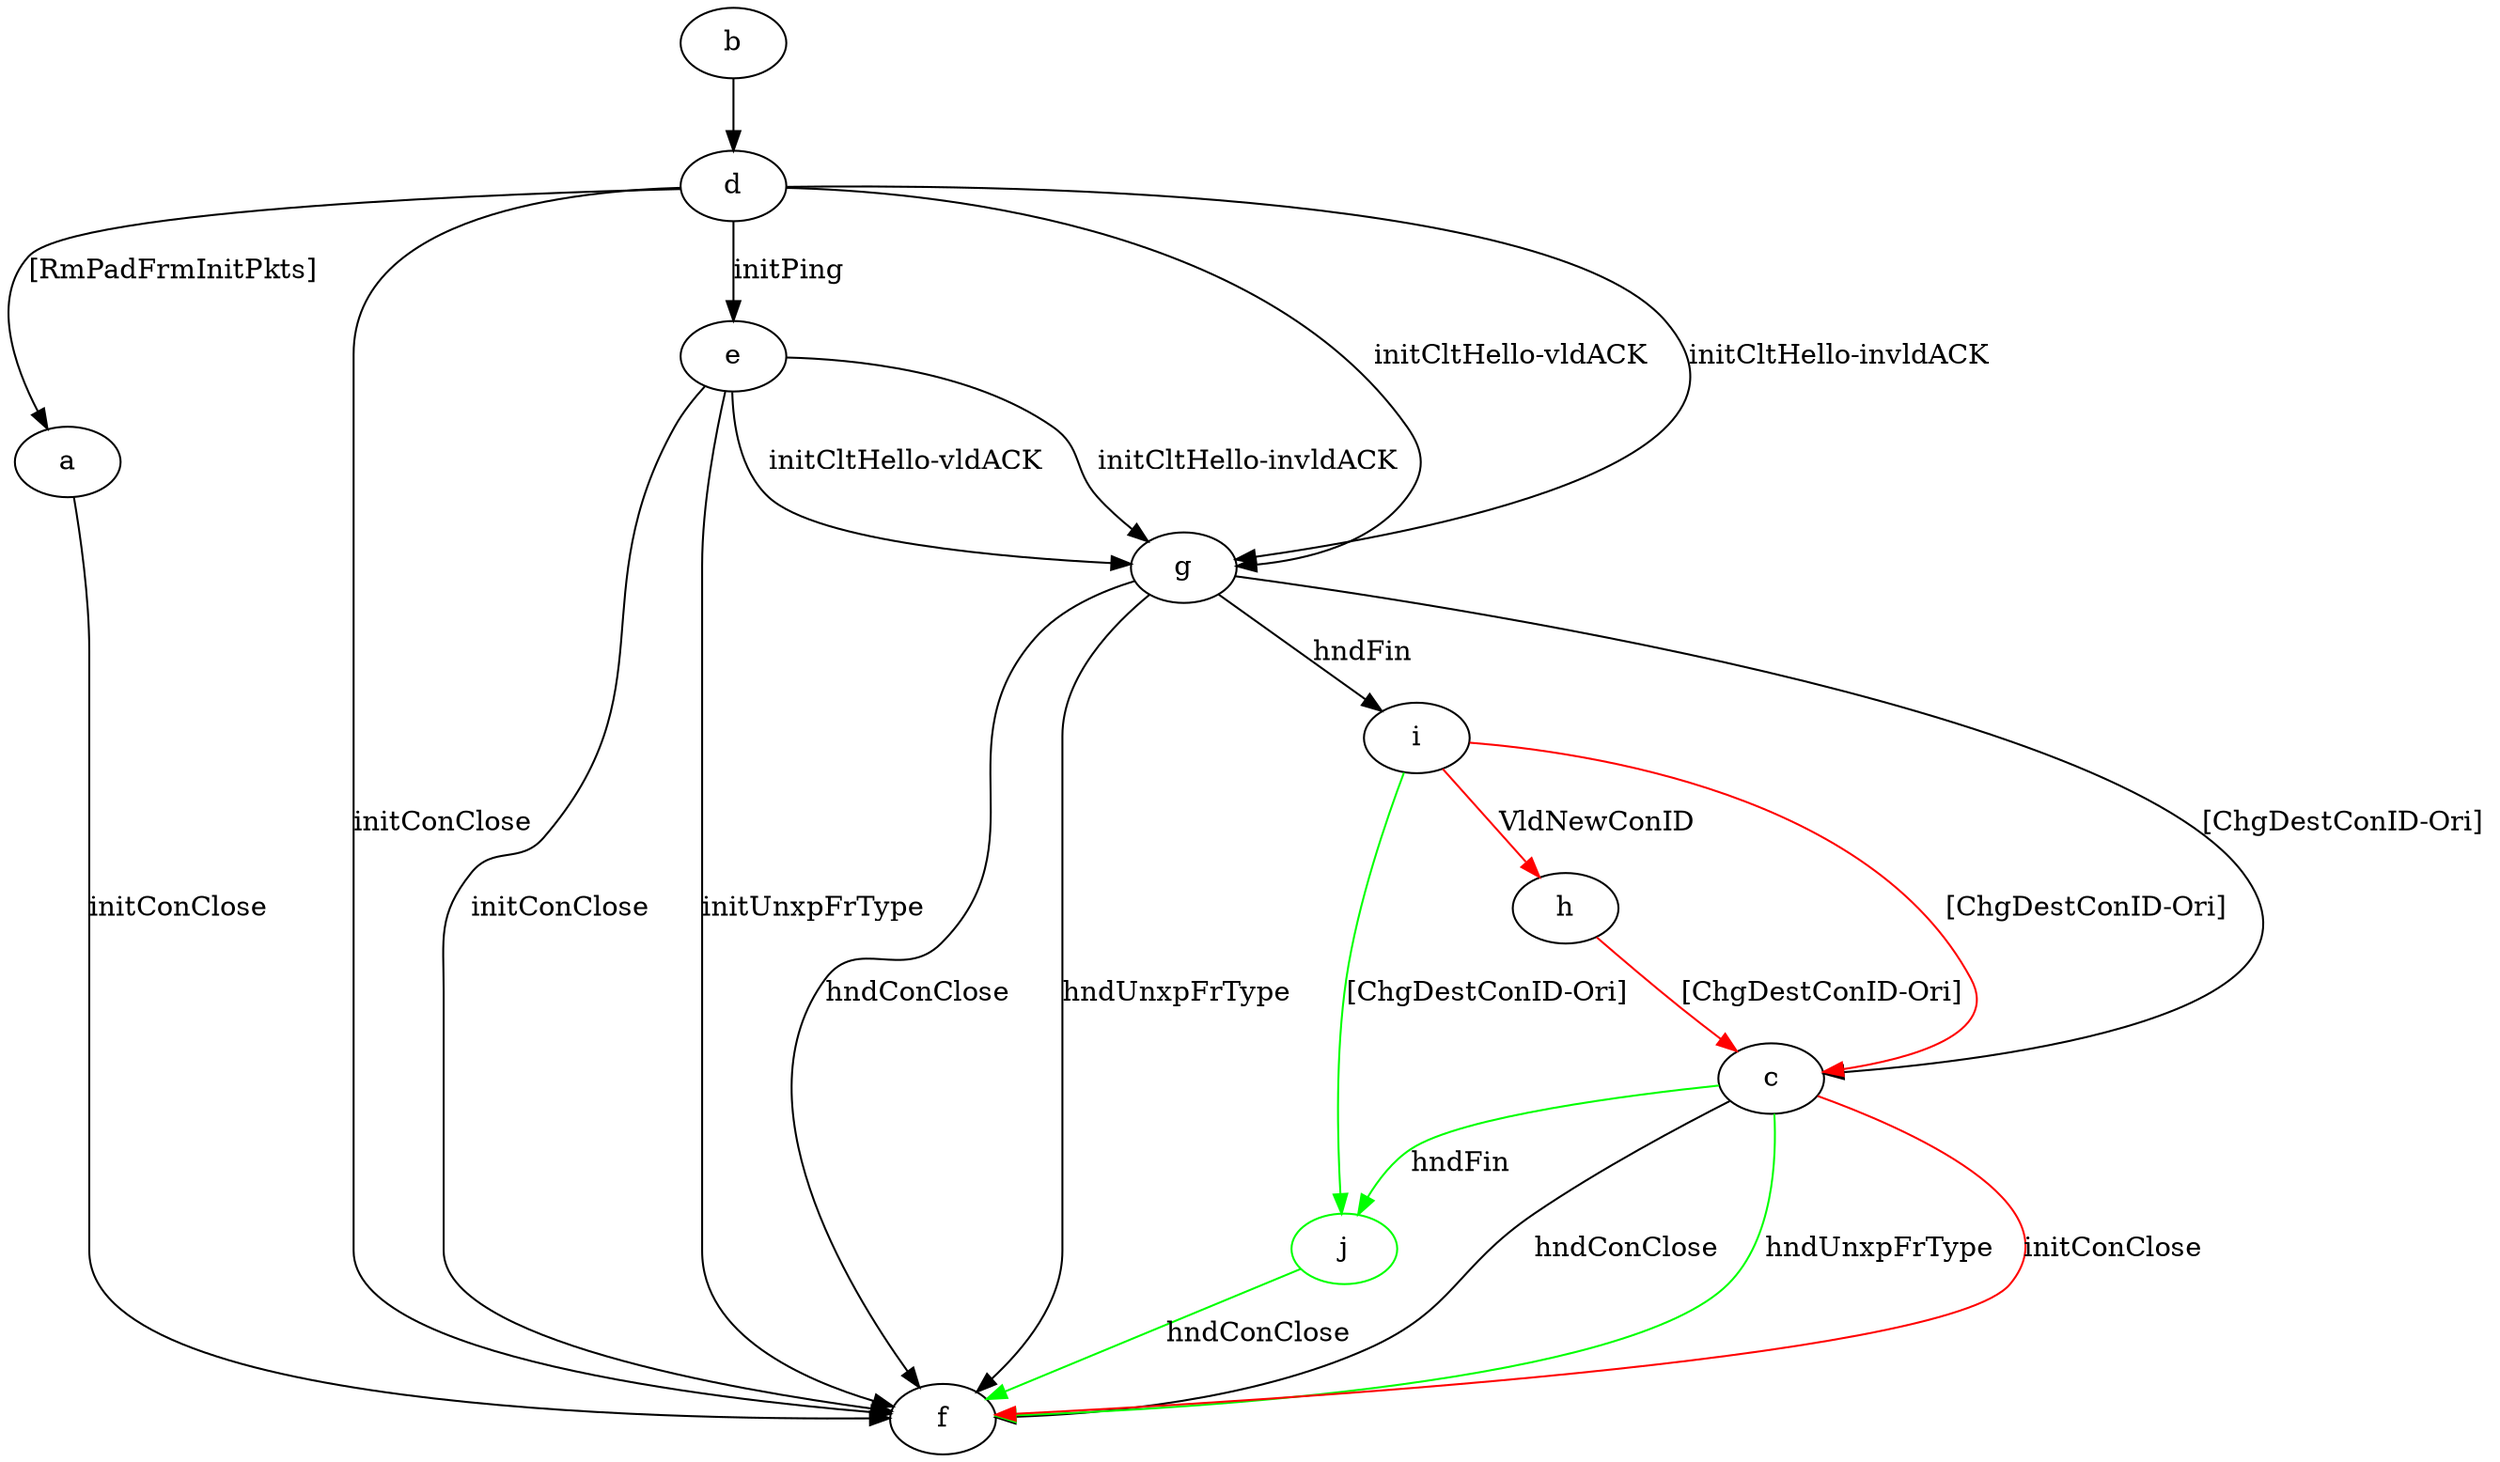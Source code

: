 digraph "" {
	a -> f	[key=0,
		label="initConClose "];
	b -> d	[key=0];
	c -> f	[key=0,
		label="hndConClose "];
	c -> f	[key=1,
		color=green,
		label="hndUnxpFrType "];
	c -> f	[key=2,
		color=red,
		label="initConClose "];
	j	[color=green];
	c -> j	[key=0,
		color=green,
		label="hndFin "];
	d -> a	[key=0,
		label="[RmPadFrmInitPkts] "];
	d -> e	[key=0,
		label="initPing "];
	d -> f	[key=0,
		label="initConClose "];
	d -> g	[key=0,
		label="initCltHello-vldACK "];
	d -> g	[key=1,
		label="initCltHello-invldACK "];
	e -> f	[key=0,
		label="initConClose "];
	e -> f	[key=1,
		label="initUnxpFrType "];
	e -> g	[key=0,
		label="initCltHello-vldACK "];
	e -> g	[key=1,
		label="initCltHello-invldACK "];
	g -> c	[key=0,
		label="[ChgDestConID-Ori] "];
	g -> f	[key=0,
		label="hndConClose "];
	g -> f	[key=1,
		label="hndUnxpFrType "];
	g -> i	[key=0,
		label="hndFin "];
	h -> c	[key=0,
		color=red,
		label="[ChgDestConID-Ori] "];
	i -> c	[key=0,
		color=red,
		label="[ChgDestConID-Ori] "];
	i -> h	[key=0,
		color=red,
		label="VldNewConID "];
	i -> j	[key=0,
		color=green,
		label="[ChgDestConID-Ori] "];
	j -> f	[key=0,
		color=green,
		label="hndConClose "];
}
